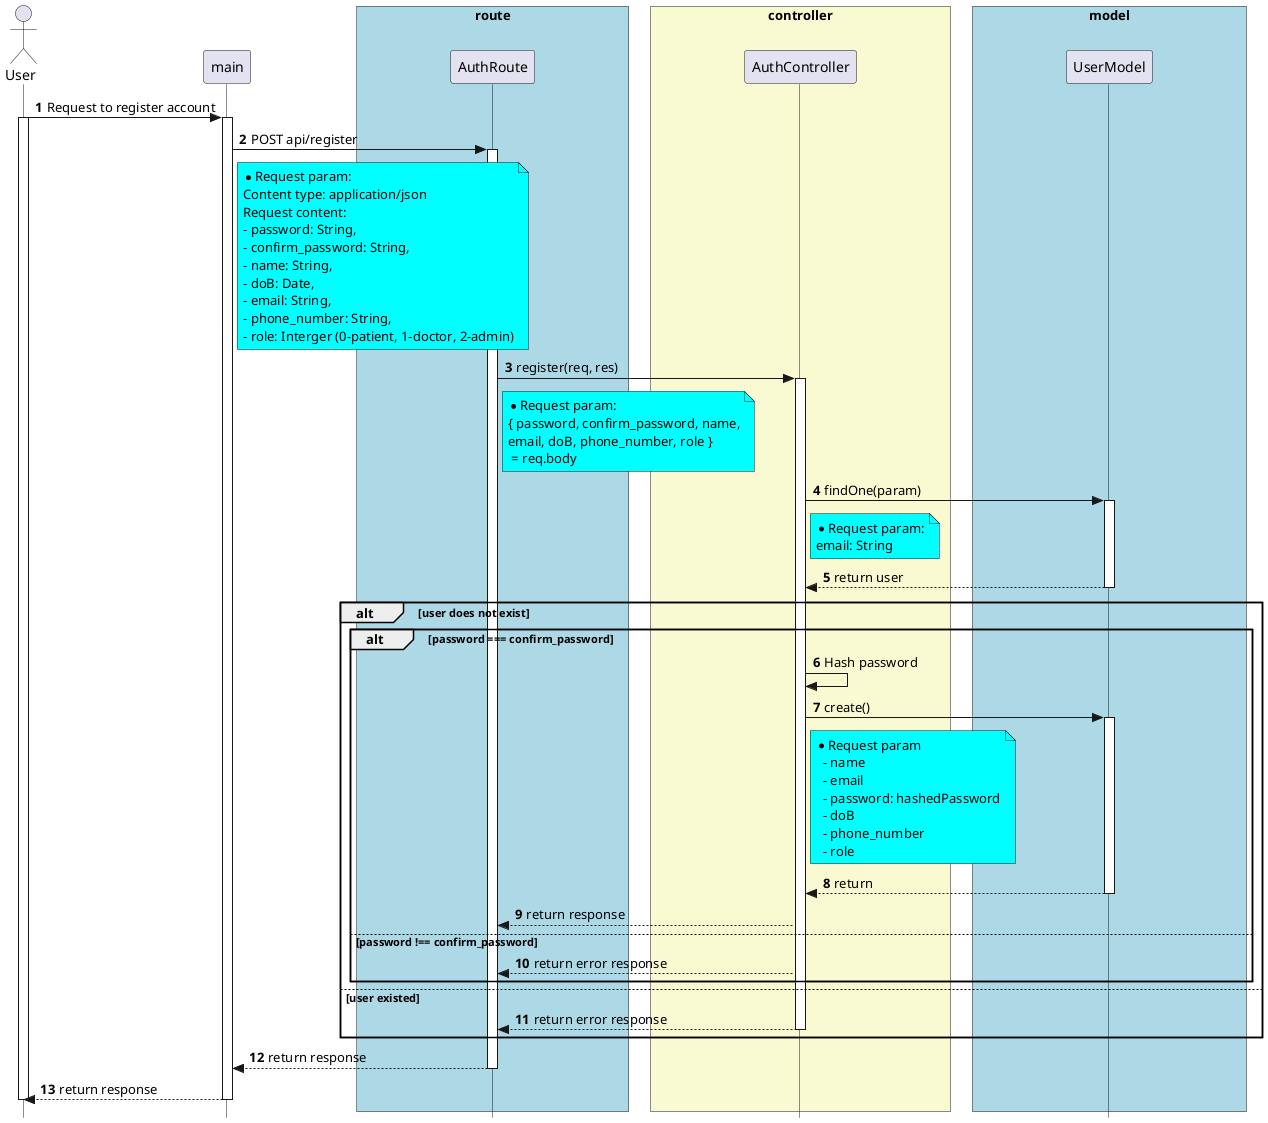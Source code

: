 
@startuml


skinparam style strictuml

skinparam lifelineStrategy solid

skinparam ParticipantPadding 90

skinparam BoxPadding 10

autonumber

actor User as User


participant main as main



box "route" #lightBlue

participant AuthRoute as AuthRoute

end box


box "controller" #LightGoldenRodYellow
participant AuthController as AuthController

end box


box "model" #lightBlue
participant UserModel as UserModel

end box

User -> main: Request to register account

activate User
activate main

main -> AuthRoute: POST api/register
activate AuthRoute
note right of main #Aqua
  * Request param:
  Content type: application/json
  Request content:
  - password: String,
  - confirm_password: String,
  - name: String,
  - doB: Date,
  - email: String,
  - phone_number: String,
  - role: Interger (0-patient, 1-doctor, 2-admin)
end note

AuthRoute -> AuthController: register(req, res)
note right of AuthRoute #Aqua
  * Request param:
  { password, confirm_password, name,
  email, doB, phone_number, role }
   = req.body
end note
activate AuthController

AuthController -> UserModel: findOne(param)
note right of AuthController #Aqua
  * Request param:
  email: String
end note
activate UserModel
UserModel --> AuthController: return user
deactivate UserModel

alt user does not exist

  alt password === confirm_password
    AuthController -> AuthController: Hash password

    AuthController -> UserModel: create()
    note right of AuthController #Aqua
      * Request param
        - name
        - email
        - password: hashedPassword
        - doB
        - phone_number
        - role
    end note
    activate UserModel
    UserModel --> AuthController: return

    deactivate UserModel
    AuthController --> AuthRoute: return response

  else password !== confirm_password
  AuthController --> AuthRoute: return error response

  end

else user existed
AuthController --> AuthRoute: return error response
deactivate AuthController
end
AuthRoute --> main: return response

deactivate AuthRoute
main --> User: return response

deactivate main
deactivate User

@enduml
